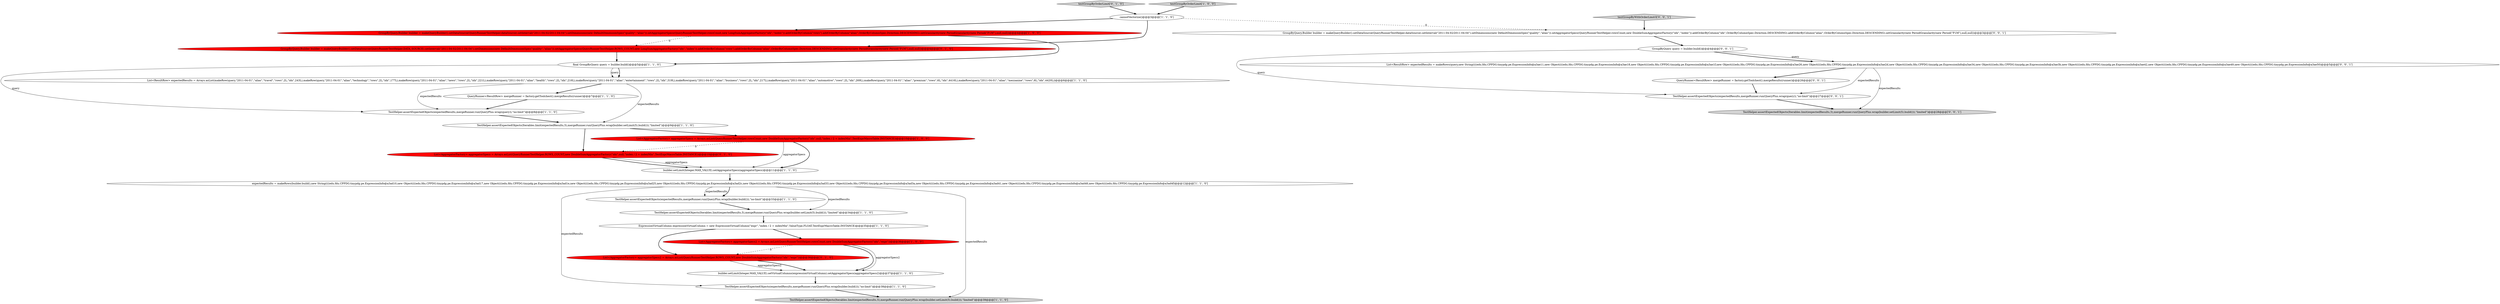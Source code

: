digraph {
18 [style = filled, label = "List<AggregatorFactory> aggregatorSpecs2 = Arrays.asList(QueryRunnerTestHelper.ROWS_COUNT,new DoubleSumAggregatorFactory(\"idx\",\"expr\"))@@@36@@@['0', '1', '0']", fillcolor = red, shape = ellipse image = "AAA1AAABBB2BBB"];
11 [style = filled, label = "QueryRunner<ResultRow> mergeRunner = factory.getToolchest().mergeResults(runner)@@@7@@@['1', '1', '0']", fillcolor = white, shape = ellipse image = "AAA0AAABBB1BBB"];
5 [style = filled, label = "TestHelper.assertExpectedObjects(expectedResults,mergeRunner.run(QueryPlus.wrap(builder.build())),\"no-limit\")@@@33@@@['1', '1', '0']", fillcolor = white, shape = ellipse image = "AAA0AAABBB1BBB"];
9 [style = filled, label = "builder.setLimit(Integer.MAX_VALUE).setVirtualColumns(expressionVirtualColumn).setAggregatorSpecs(aggregatorSpecs2)@@@37@@@['1', '1', '0']", fillcolor = white, shape = ellipse image = "AAA0AAABBB1BBB"];
10 [style = filled, label = "List<ResultRow> expectedResults = Arrays.asList(makeRow(query,\"2011-04-01\",\"alias\",\"travel\",\"rows\",2L,\"idx\",243L),makeRow(query,\"2011-04-01\",\"alias\",\"technology\",\"rows\",2L,\"idx\",177L),makeRow(query,\"2011-04-01\",\"alias\",\"news\",\"rows\",2L,\"idx\",221L),makeRow(query,\"2011-04-01\",\"alias\",\"health\",\"rows\",2L,\"idx\",216L),makeRow(query,\"2011-04-01\",\"alias\",\"entertainment\",\"rows\",2L,\"idx\",319L),makeRow(query,\"2011-04-01\",\"alias\",\"business\",\"rows\",2L,\"idx\",217L),makeRow(query,\"2011-04-01\",\"alias\",\"automotive\",\"rows\",2L,\"idx\",269L),makeRow(query,\"2011-04-01\",\"alias\",\"premium\",\"rows\",6L,\"idx\",4416L),makeRow(query,\"2011-04-01\",\"alias\",\"mezzanine\",\"rows\",6L,\"idx\",4420L))@@@6@@@['1', '1', '0']", fillcolor = white, shape = ellipse image = "AAA0AAABBB1BBB"];
22 [style = filled, label = "GroupByQuery query = builder.build()@@@4@@@['0', '0', '1']", fillcolor = white, shape = ellipse image = "AAA0AAABBB3BBB"];
6 [style = filled, label = "builder.setLimit(Integer.MAX_VALUE).setAggregatorSpecs(aggregatorSpecs)@@@11@@@['1', '1', '0']", fillcolor = white, shape = ellipse image = "AAA0AAABBB1BBB"];
19 [style = filled, label = "List<AggregatorFactory> aggregatorSpecs = Arrays.asList(QueryRunnerTestHelper.ROWS_COUNT,new DoubleSumAggregatorFactory(\"idx\",null,\"index / 2 + indexMin\",TestExprMacroTable.INSTANCE))@@@10@@@['0', '1', '0']", fillcolor = red, shape = ellipse image = "AAA1AAABBB2BBB"];
21 [style = filled, label = "GroupByQuery.Builder builder = makeQueryBuilder().setDataSource(QueryRunnerTestHelper.DATA_SOURCE).setInterval(\"2011-04-02/2011-04-04\").setDimensions(new DefaultDimensionSpec(\"quality\",\"alias\")).setAggregatorSpecs(QueryRunnerTestHelper.ROWS_COUNT,new LongSumAggregatorFactory(\"idx\",\"index\")).addOrderByColumn(\"rows\").addOrderByColumn(\"alias\",OrderByColumnSpec.Direction.DESCENDING).setGranularity(new PeriodGranularity(new Period(\"P1M\"),null,null))@@@4@@@['0', '1', '0']", fillcolor = red, shape = ellipse image = "AAA1AAABBB2BBB"];
27 [style = filled, label = "TestHelper.assertExpectedObjects(expectedResults,mergeRunner.run(QueryPlus.wrap(query)),\"no-limit\")@@@27@@@['0', '0', '1']", fillcolor = white, shape = ellipse image = "AAA0AAABBB3BBB"];
2 [style = filled, label = "List<AggregatorFactory> aggregatorSpecs = Arrays.asList(QueryRunnerTestHelper.rowsCount,new DoubleSumAggregatorFactory(\"idx\",null,\"index / 2 + indexMin\",TestExprMacroTable.INSTANCE))@@@10@@@['1', '0', '0']", fillcolor = red, shape = ellipse image = "AAA1AAABBB1BBB"];
17 [style = filled, label = "TestHelper.assertExpectedObjects(Iterables.limit(expectedResults,5),mergeRunner.run(QueryPlus.wrap(builder.setLimit(5).build())),\"limited\")@@@34@@@['1', '1', '0']", fillcolor = white, shape = ellipse image = "AAA0AAABBB1BBB"];
4 [style = filled, label = "TestHelper.assertExpectedObjects(expectedResults,mergeRunner.run(QueryPlus.wrap(query)),\"no-limit\")@@@8@@@['1', '1', '0']", fillcolor = white, shape = ellipse image = "AAA0AAABBB1BBB"];
14 [style = filled, label = "TestHelper.assertExpectedObjects(Iterables.limit(expectedResults,5),mergeRunner.run(QueryPlus.wrap(builder.setLimit(5).build())),\"limited\")@@@39@@@['1', '1', '0']", fillcolor = lightgray, shape = ellipse image = "AAA0AAABBB1BBB"];
20 [style = filled, label = "testGroupByOrderLimit['0', '1', '0']", fillcolor = lightgray, shape = diamond image = "AAA0AAABBB2BBB"];
24 [style = filled, label = "List<ResultRow> expectedResults = makeRows(query,new String((((edu.fdu.CPPDG.tinypdg.pe.ExpressionInfo@a3ae11,new Object((((edu.fdu.CPPDG.tinypdg.pe.ExpressionInfo@a3ae18,new Object((((edu.fdu.CPPDG.tinypdg.pe.ExpressionInfo@a3ae1f,new Object((((edu.fdu.CPPDG.tinypdg.pe.ExpressionInfo@a3ae26,new Object((((edu.fdu.CPPDG.tinypdg.pe.ExpressionInfo@a3ae2d,new Object((((edu.fdu.CPPDG.tinypdg.pe.ExpressionInfo@a3ae34,new Object((((edu.fdu.CPPDG.tinypdg.pe.ExpressionInfo@a3ae3b,new Object((((edu.fdu.CPPDG.tinypdg.pe.ExpressionInfo@a3ae42,new Object((((edu.fdu.CPPDG.tinypdg.pe.ExpressionInfo@a3ae49,new Object((((edu.fdu.CPPDG.tinypdg.pe.ExpressionInfo@a3ae50)@@@5@@@['0', '0', '1']", fillcolor = white, shape = ellipse image = "AAA0AAABBB3BBB"];
28 [style = filled, label = "testGroupByWithOrderLimit3['0', '0', '1']", fillcolor = lightgray, shape = diamond image = "AAA0AAABBB3BBB"];
15 [style = filled, label = "ExpressionVirtualColumn expressionVirtualColumn = new ExpressionVirtualColumn(\"expr\",\"index / 2 + indexMin\",ValueType.FLOAT,TestExprMacroTable.INSTANCE)@@@35@@@['1', '1', '0']", fillcolor = white, shape = ellipse image = "AAA0AAABBB1BBB"];
16 [style = filled, label = "testGroupByOrderLimit['1', '0', '0']", fillcolor = lightgray, shape = diamond image = "AAA0AAABBB1BBB"];
7 [style = filled, label = "List<AggregatorFactory> aggregatorSpecs2 = Arrays.asList(QueryRunnerTestHelper.rowsCount,new DoubleSumAggregatorFactory(\"idx\",\"expr\"))@@@36@@@['1', '0', '0']", fillcolor = red, shape = ellipse image = "AAA1AAABBB1BBB"];
8 [style = filled, label = "final GroupByQuery query = builder.build()@@@5@@@['1', '1', '0']", fillcolor = white, shape = ellipse image = "AAA0AAABBB1BBB"];
13 [style = filled, label = "cannotVectorize()@@@3@@@['1', '1', '0']", fillcolor = white, shape = ellipse image = "AAA0AAABBB1BBB"];
26 [style = filled, label = "GroupByQuery.Builder builder = makeQueryBuilder().setDataSource(QueryRunnerTestHelper.dataSource).setInterval(\"2011-04-02/2011-04-04\").setDimensions(new DefaultDimensionSpec(\"quality\",\"alias\")).setAggregatorSpecs(QueryRunnerTestHelper.rowsCount,new DoubleSumAggregatorFactory(\"idx\",\"index\")).addOrderByColumn(\"idx\",OrderByColumnSpec.Direction.DESCENDING).addOrderByColumn(\"alias\",OrderByColumnSpec.Direction.DESCENDING).setGranularity(new PeriodGranularity(new Period(\"P1M\"),null,null))@@@3@@@['0', '0', '1']", fillcolor = white, shape = ellipse image = "AAA0AAABBB3BBB"];
0 [style = filled, label = "expectedResults = makeRows(builder.build(),new String((((edu.fdu.CPPDG.tinypdg.pe.ExpressionInfo@a3ad10,new Object((((edu.fdu.CPPDG.tinypdg.pe.ExpressionInfo@a3ad17,new Object((((edu.fdu.CPPDG.tinypdg.pe.ExpressionInfo@a3ad1e,new Object((((edu.fdu.CPPDG.tinypdg.pe.ExpressionInfo@a3ad25,new Object((((edu.fdu.CPPDG.tinypdg.pe.ExpressionInfo@a3ad2c,new Object((((edu.fdu.CPPDG.tinypdg.pe.ExpressionInfo@a3ad33,new Object((((edu.fdu.CPPDG.tinypdg.pe.ExpressionInfo@a3ad3a,new Object((((edu.fdu.CPPDG.tinypdg.pe.ExpressionInfo@a3ad41,new Object((((edu.fdu.CPPDG.tinypdg.pe.ExpressionInfo@a3ad48,new Object((((edu.fdu.CPPDG.tinypdg.pe.ExpressionInfo@a3ad4f)@@@12@@@['1', '1', '0']", fillcolor = white, shape = ellipse image = "AAA0AAABBB1BBB"];
3 [style = filled, label = "TestHelper.assertExpectedObjects(expectedResults,mergeRunner.run(QueryPlus.wrap(builder.build())),\"no-limit\")@@@38@@@['1', '1', '0']", fillcolor = white, shape = ellipse image = "AAA0AAABBB1BBB"];
1 [style = filled, label = "GroupByQuery.Builder builder = makeQueryBuilder().setDataSource(QueryRunnerTestHelper.dataSource).setInterval(\"2011-04-02/2011-04-04\").setDimensions(new DefaultDimensionSpec(\"quality\",\"alias\")).setAggregatorSpecs(QueryRunnerTestHelper.rowsCount,new LongSumAggregatorFactory(\"idx\",\"index\")).addOrderByColumn(\"rows\").addOrderByColumn(\"alias\",OrderByColumnSpec.Direction.DESCENDING).setGranularity(new PeriodGranularity(new Period(\"P1M\"),null,null))@@@4@@@['1', '0', '0']", fillcolor = red, shape = ellipse image = "AAA1AAABBB1BBB"];
23 [style = filled, label = "TestHelper.assertExpectedObjects(Iterables.limit(expectedResults,5),mergeRunner.run(QueryPlus.wrap(builder.setLimit(5).build())),\"limited\")@@@28@@@['0', '0', '1']", fillcolor = lightgray, shape = ellipse image = "AAA0AAABBB3BBB"];
25 [style = filled, label = "QueryRunner<ResultRow> mergeRunner = factory.getToolchest().mergeResults(runner)@@@26@@@['0', '0', '1']", fillcolor = white, shape = ellipse image = "AAA0AAABBB3BBB"];
12 [style = filled, label = "TestHelper.assertExpectedObjects(Iterables.limit(expectedResults,5),mergeRunner.run(QueryPlus.wrap(builder.setLimit(5).build())),\"limited\")@@@9@@@['1', '1', '0']", fillcolor = white, shape = ellipse image = "AAA0AAABBB1BBB"];
10->12 [style = solid, label="expectedResults"];
8->10 [style = bold, label=""];
16->13 [style = bold, label=""];
2->19 [style = dashed, label="0"];
20->13 [style = bold, label=""];
1->8 [style = bold, label=""];
7->18 [style = dashed, label="0"];
15->7 [style = bold, label=""];
10->4 [style = solid, label="expectedResults"];
24->27 [style = solid, label="expectedResults"];
2->6 [style = bold, label=""];
3->14 [style = bold, label=""];
11->4 [style = bold, label=""];
19->6 [style = solid, label="aggregatorSpecs"];
18->9 [style = solid, label="aggregatorSpecs2"];
21->8 [style = bold, label=""];
8->10 [style = solid, label="query"];
2->6 [style = solid, label="aggregatorSpecs"];
28->26 [style = bold, label=""];
6->0 [style = bold, label=""];
0->5 [style = solid, label="expectedResults"];
1->21 [style = dashed, label="0"];
19->6 [style = bold, label=""];
5->17 [style = bold, label=""];
15->18 [style = bold, label=""];
0->3 [style = solid, label="expectedResults"];
13->26 [style = dashed, label="0"];
13->1 [style = bold, label=""];
26->22 [style = bold, label=""];
8->4 [style = solid, label="query"];
7->9 [style = bold, label=""];
25->27 [style = bold, label=""];
0->17 [style = solid, label="expectedResults"];
12->2 [style = bold, label=""];
24->25 [style = bold, label=""];
0->14 [style = solid, label="expectedResults"];
17->15 [style = bold, label=""];
18->9 [style = bold, label=""];
22->24 [style = solid, label="query"];
4->12 [style = bold, label=""];
9->3 [style = bold, label=""];
22->27 [style = solid, label="query"];
27->23 [style = bold, label=""];
7->9 [style = solid, label="aggregatorSpecs2"];
24->23 [style = solid, label="expectedResults"];
22->24 [style = bold, label=""];
12->19 [style = bold, label=""];
13->21 [style = bold, label=""];
0->5 [style = bold, label=""];
10->11 [style = bold, label=""];
}
